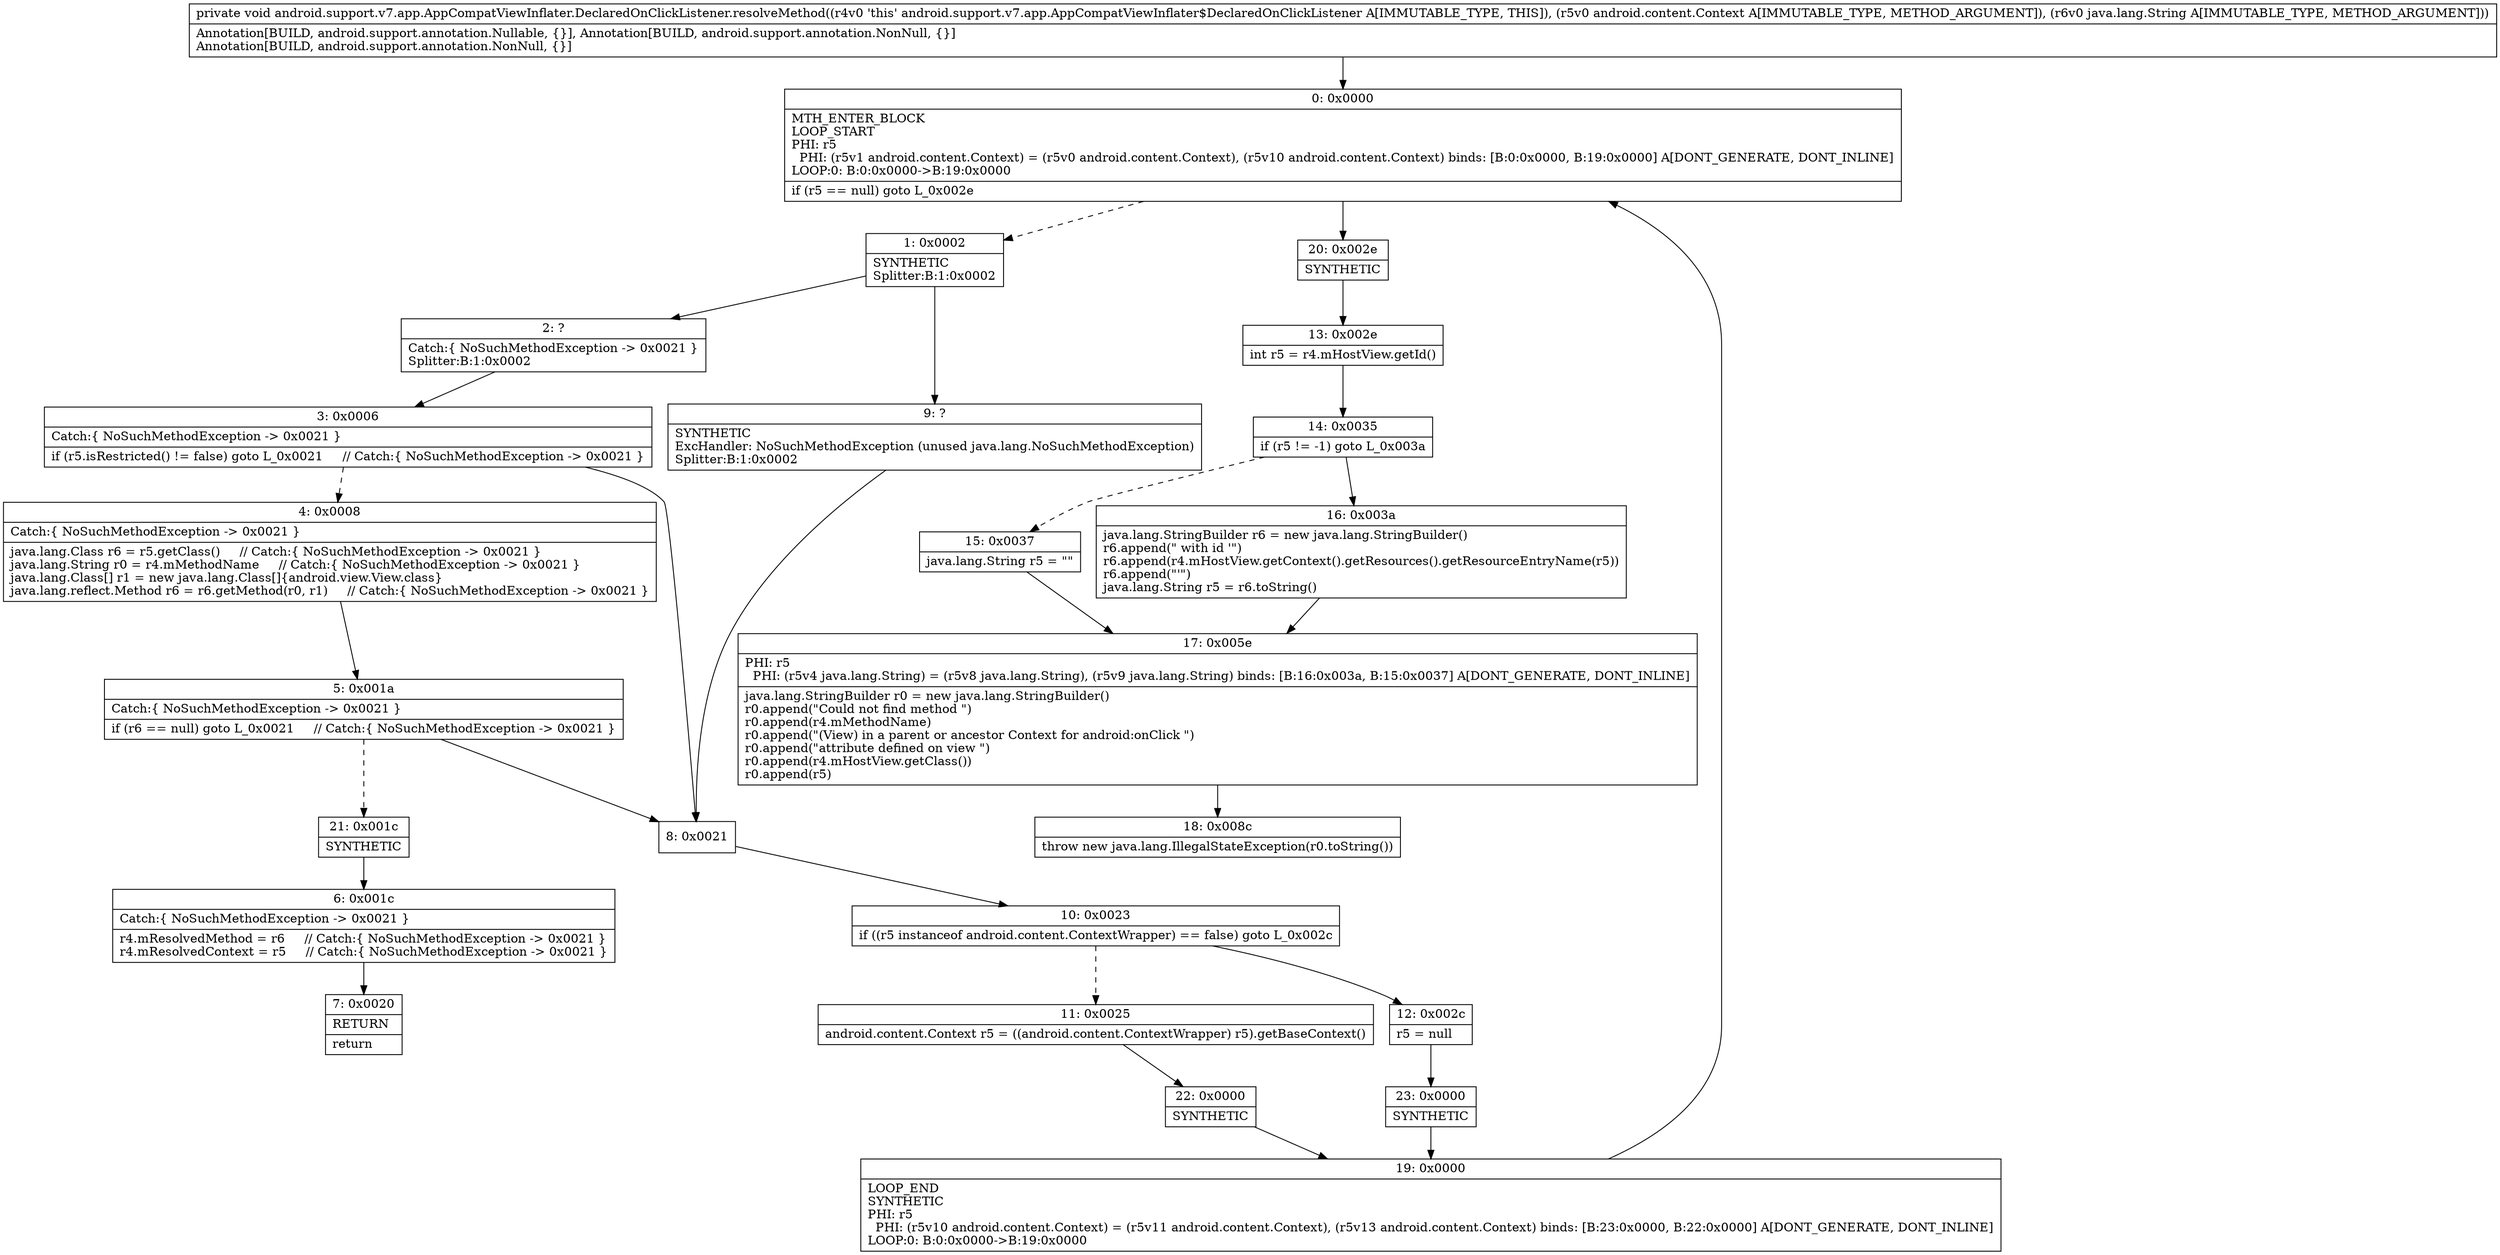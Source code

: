 digraph "CFG forandroid.support.v7.app.AppCompatViewInflater.DeclaredOnClickListener.resolveMethod(Landroid\/content\/Context;Ljava\/lang\/String;)V" {
Node_0 [shape=record,label="{0\:\ 0x0000|MTH_ENTER_BLOCK\lLOOP_START\lPHI: r5 \l  PHI: (r5v1 android.content.Context) = (r5v0 android.content.Context), (r5v10 android.content.Context) binds: [B:0:0x0000, B:19:0x0000] A[DONT_GENERATE, DONT_INLINE]\lLOOP:0: B:0:0x0000\-\>B:19:0x0000\l|if (r5 == null) goto L_0x002e\l}"];
Node_1 [shape=record,label="{1\:\ 0x0002|SYNTHETIC\lSplitter:B:1:0x0002\l}"];
Node_2 [shape=record,label="{2\:\ ?|Catch:\{ NoSuchMethodException \-\> 0x0021 \}\lSplitter:B:1:0x0002\l}"];
Node_3 [shape=record,label="{3\:\ 0x0006|Catch:\{ NoSuchMethodException \-\> 0x0021 \}\l|if (r5.isRestricted() != false) goto L_0x0021     \/\/ Catch:\{ NoSuchMethodException \-\> 0x0021 \}\l}"];
Node_4 [shape=record,label="{4\:\ 0x0008|Catch:\{ NoSuchMethodException \-\> 0x0021 \}\l|java.lang.Class r6 = r5.getClass()     \/\/ Catch:\{ NoSuchMethodException \-\> 0x0021 \}\ljava.lang.String r0 = r4.mMethodName     \/\/ Catch:\{ NoSuchMethodException \-\> 0x0021 \}\ljava.lang.Class[] r1 = new java.lang.Class[]\{android.view.View.class\}\ljava.lang.reflect.Method r6 = r6.getMethod(r0, r1)     \/\/ Catch:\{ NoSuchMethodException \-\> 0x0021 \}\l}"];
Node_5 [shape=record,label="{5\:\ 0x001a|Catch:\{ NoSuchMethodException \-\> 0x0021 \}\l|if (r6 == null) goto L_0x0021     \/\/ Catch:\{ NoSuchMethodException \-\> 0x0021 \}\l}"];
Node_6 [shape=record,label="{6\:\ 0x001c|Catch:\{ NoSuchMethodException \-\> 0x0021 \}\l|r4.mResolvedMethod = r6     \/\/ Catch:\{ NoSuchMethodException \-\> 0x0021 \}\lr4.mResolvedContext = r5     \/\/ Catch:\{ NoSuchMethodException \-\> 0x0021 \}\l}"];
Node_7 [shape=record,label="{7\:\ 0x0020|RETURN\l|return\l}"];
Node_8 [shape=record,label="{8\:\ 0x0021}"];
Node_9 [shape=record,label="{9\:\ ?|SYNTHETIC\lExcHandler: NoSuchMethodException (unused java.lang.NoSuchMethodException)\lSplitter:B:1:0x0002\l}"];
Node_10 [shape=record,label="{10\:\ 0x0023|if ((r5 instanceof android.content.ContextWrapper) == false) goto L_0x002c\l}"];
Node_11 [shape=record,label="{11\:\ 0x0025|android.content.Context r5 = ((android.content.ContextWrapper) r5).getBaseContext()\l}"];
Node_12 [shape=record,label="{12\:\ 0x002c|r5 = null\l}"];
Node_13 [shape=record,label="{13\:\ 0x002e|int r5 = r4.mHostView.getId()\l}"];
Node_14 [shape=record,label="{14\:\ 0x0035|if (r5 != \-1) goto L_0x003a\l}"];
Node_15 [shape=record,label="{15\:\ 0x0037|java.lang.String r5 = \"\"\l}"];
Node_16 [shape=record,label="{16\:\ 0x003a|java.lang.StringBuilder r6 = new java.lang.StringBuilder()\lr6.append(\" with id '\")\lr6.append(r4.mHostView.getContext().getResources().getResourceEntryName(r5))\lr6.append(\"'\")\ljava.lang.String r5 = r6.toString()\l}"];
Node_17 [shape=record,label="{17\:\ 0x005e|PHI: r5 \l  PHI: (r5v4 java.lang.String) = (r5v8 java.lang.String), (r5v9 java.lang.String) binds: [B:16:0x003a, B:15:0x0037] A[DONT_GENERATE, DONT_INLINE]\l|java.lang.StringBuilder r0 = new java.lang.StringBuilder()\lr0.append(\"Could not find method \")\lr0.append(r4.mMethodName)\lr0.append(\"(View) in a parent or ancestor Context for android:onClick \")\lr0.append(\"attribute defined on view \")\lr0.append(r4.mHostView.getClass())\lr0.append(r5)\l}"];
Node_18 [shape=record,label="{18\:\ 0x008c|throw new java.lang.IllegalStateException(r0.toString())\l}"];
Node_19 [shape=record,label="{19\:\ 0x0000|LOOP_END\lSYNTHETIC\lPHI: r5 \l  PHI: (r5v10 android.content.Context) = (r5v11 android.content.Context), (r5v13 android.content.Context) binds: [B:23:0x0000, B:22:0x0000] A[DONT_GENERATE, DONT_INLINE]\lLOOP:0: B:0:0x0000\-\>B:19:0x0000\l}"];
Node_20 [shape=record,label="{20\:\ 0x002e|SYNTHETIC\l}"];
Node_21 [shape=record,label="{21\:\ 0x001c|SYNTHETIC\l}"];
Node_22 [shape=record,label="{22\:\ 0x0000|SYNTHETIC\l}"];
Node_23 [shape=record,label="{23\:\ 0x0000|SYNTHETIC\l}"];
MethodNode[shape=record,label="{private void android.support.v7.app.AppCompatViewInflater.DeclaredOnClickListener.resolveMethod((r4v0 'this' android.support.v7.app.AppCompatViewInflater$DeclaredOnClickListener A[IMMUTABLE_TYPE, THIS]), (r5v0 android.content.Context A[IMMUTABLE_TYPE, METHOD_ARGUMENT]), (r6v0 java.lang.String A[IMMUTABLE_TYPE, METHOD_ARGUMENT]))  | Annotation[BUILD, android.support.annotation.Nullable, \{\}], Annotation[BUILD, android.support.annotation.NonNull, \{\}]\lAnnotation[BUILD, android.support.annotation.NonNull, \{\}]\l}"];
MethodNode -> Node_0;
Node_0 -> Node_1[style=dashed];
Node_0 -> Node_20;
Node_1 -> Node_2;
Node_1 -> Node_9;
Node_2 -> Node_3;
Node_3 -> Node_4[style=dashed];
Node_3 -> Node_8;
Node_4 -> Node_5;
Node_5 -> Node_8;
Node_5 -> Node_21[style=dashed];
Node_6 -> Node_7;
Node_8 -> Node_10;
Node_9 -> Node_8;
Node_10 -> Node_11[style=dashed];
Node_10 -> Node_12;
Node_11 -> Node_22;
Node_12 -> Node_23;
Node_13 -> Node_14;
Node_14 -> Node_15[style=dashed];
Node_14 -> Node_16;
Node_15 -> Node_17;
Node_16 -> Node_17;
Node_17 -> Node_18;
Node_19 -> Node_0;
Node_20 -> Node_13;
Node_21 -> Node_6;
Node_22 -> Node_19;
Node_23 -> Node_19;
}

